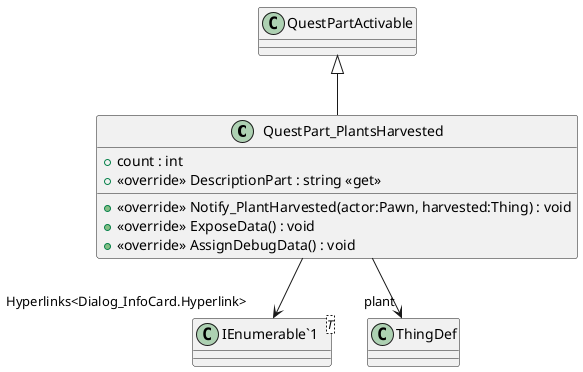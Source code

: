 @startuml
class QuestPart_PlantsHarvested {
    + count : int
    + <<override>> DescriptionPart : string <<get>>
    + <<override>> Notify_PlantHarvested(actor:Pawn, harvested:Thing) : void
    + <<override>> ExposeData() : void
    + <<override>> AssignDebugData() : void
}
class "IEnumerable`1"<T> {
}
QuestPartActivable <|-- QuestPart_PlantsHarvested
QuestPart_PlantsHarvested --> "plant" ThingDef
QuestPart_PlantsHarvested --> "Hyperlinks<Dialog_InfoCard.Hyperlink>" "IEnumerable`1"
@enduml
